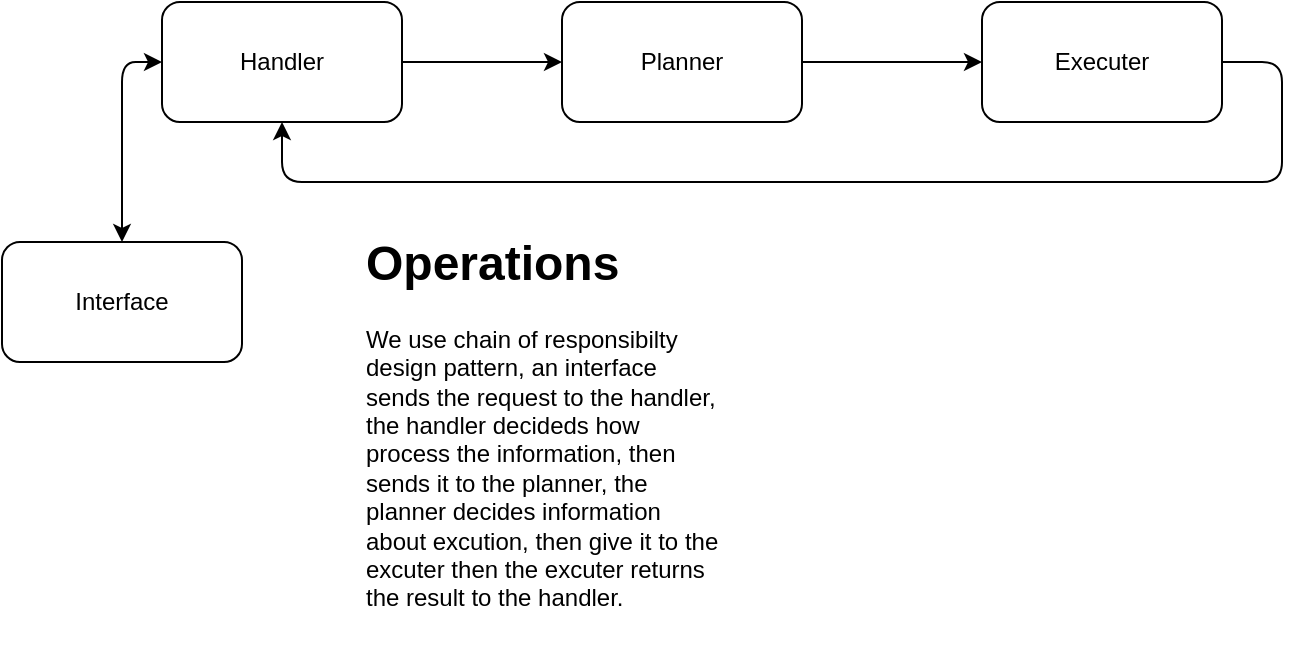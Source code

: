<mxfile>
    <diagram id="B3oqRlSduiYzHn4E0OXD" name="Page-1">
        <mxGraphModel dx="881" dy="630" grid="1" gridSize="10" guides="1" tooltips="1" connect="1" arrows="1" fold="1" page="1" pageScale="1" pageWidth="850" pageHeight="1100" math="0" shadow="0">
            <root>
                <mxCell id="0"/>
                <mxCell id="1" parent="0"/>
                <mxCell id="2" value="Handler" style="rounded=1;whiteSpace=wrap;html=1;" vertex="1" parent="1">
                    <mxGeometry x="160" y="160" width="120" height="60" as="geometry"/>
                </mxCell>
                <mxCell id="3" value="" style="endArrow=classic;html=1;exitX=1;exitY=0.5;exitDx=0;exitDy=0;entryX=0;entryY=0.5;entryDx=0;entryDy=0;" edge="1" parent="1" source="2" target="4">
                    <mxGeometry width="50" height="50" relative="1" as="geometry">
                        <mxPoint x="320" y="200" as="sourcePoint"/>
                        <mxPoint x="370" y="150" as="targetPoint"/>
                    </mxGeometry>
                </mxCell>
                <mxCell id="4" value="Planner" style="rounded=1;whiteSpace=wrap;html=1;" vertex="1" parent="1">
                    <mxGeometry x="360" y="160" width="120" height="60" as="geometry"/>
                </mxCell>
                <mxCell id="5" value="Executer" style="rounded=1;whiteSpace=wrap;html=1;" vertex="1" parent="1">
                    <mxGeometry x="570" y="160" width="120" height="60" as="geometry"/>
                </mxCell>
                <mxCell id="6" value="" style="endArrow=classic;html=1;exitX=1;exitY=0.5;exitDx=0;exitDy=0;entryX=0;entryY=0.5;entryDx=0;entryDy=0;" edge="1" parent="1" source="4" target="5">
                    <mxGeometry width="50" height="50" relative="1" as="geometry">
                        <mxPoint x="460" y="310" as="sourcePoint"/>
                        <mxPoint x="510" y="260" as="targetPoint"/>
                    </mxGeometry>
                </mxCell>
                <mxCell id="7" value="" style="endArrow=classic;html=1;exitX=1;exitY=0.5;exitDx=0;exitDy=0;entryX=0.5;entryY=1;entryDx=0;entryDy=0;" edge="1" parent="1" source="5" target="2">
                    <mxGeometry width="50" height="50" relative="1" as="geometry">
                        <mxPoint x="610" y="330" as="sourcePoint"/>
                        <mxPoint x="660" y="280" as="targetPoint"/>
                        <Array as="points">
                            <mxPoint x="720" y="190"/>
                            <mxPoint x="720" y="250"/>
                            <mxPoint x="220" y="250"/>
                        </Array>
                    </mxGeometry>
                </mxCell>
                <mxCell id="9" value="" style="endArrow=classic;startArrow=classic;html=1;entryX=0;entryY=0.5;entryDx=0;entryDy=0;exitX=0.5;exitY=0;exitDx=0;exitDy=0;" edge="1" parent="1" source="10" target="2">
                    <mxGeometry width="50" height="50" relative="1" as="geometry">
                        <mxPoint x="140" y="320" as="sourcePoint"/>
                        <mxPoint x="190" y="270" as="targetPoint"/>
                        <Array as="points">
                            <mxPoint x="140" y="190"/>
                        </Array>
                    </mxGeometry>
                </mxCell>
                <mxCell id="10" value="Interface" style="rounded=1;whiteSpace=wrap;html=1;" vertex="1" parent="1">
                    <mxGeometry x="80" y="280" width="120" height="60" as="geometry"/>
                </mxCell>
                <mxCell id="11" value="&lt;h1 style=&quot;margin-top: 0px;&quot;&gt;Operations&lt;/h1&gt;&lt;div&gt;We use chain of responsibilty design pattern, an interface sends the request to the handler, the handler decideds how process the information, then sends it to the planner, the planner decides information about excution, then give it to the excuter then the excuter returns the result to the handler.&lt;/div&gt;" style="text;html=1;whiteSpace=wrap;overflow=hidden;rounded=0;" vertex="1" parent="1">
                    <mxGeometry x="260" y="270" width="180" height="210" as="geometry"/>
                </mxCell>
            </root>
        </mxGraphModel>
    </diagram>
</mxfile>